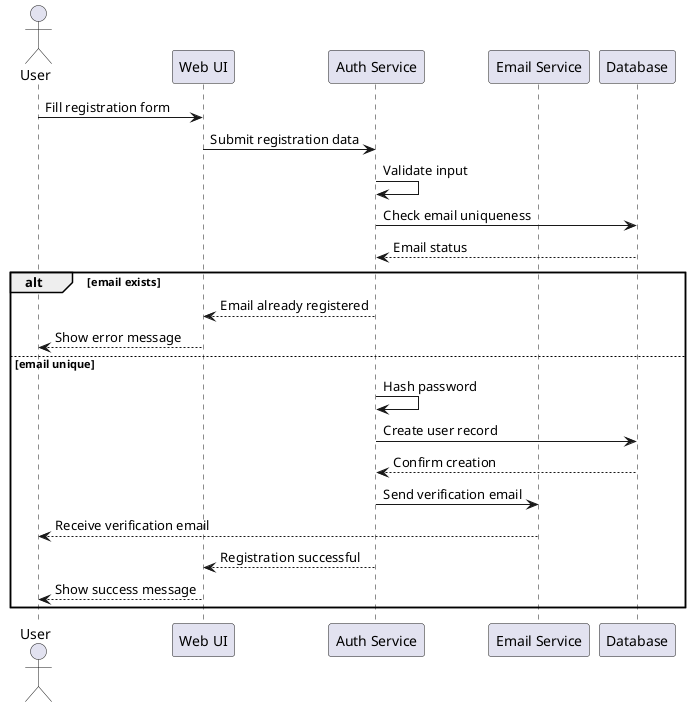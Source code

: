 
@startuml Registration
actor User
participant "Web UI" as UI
participant "Auth Service" as Auth
participant "Email Service" as Email
participant "Database" as DB

User -> UI: Fill registration form
UI -> Auth: Submit registration data
Auth -> Auth: Validate input
Auth -> DB: Check email uniqueness
DB --> Auth: Email status
alt email exists
    Auth --> UI: Email already registered
    UI --> User: Show error message
else email unique
    Auth -> Auth: Hash password
    Auth -> DB: Create user record
    DB --> Auth: Confirm creation
    Auth -> Email: Send verification email
    Email --> User: Receive verification email
    Auth --> UI: Registration successful
    UI --> User: Show success message
end
@enduml

@startuml RiskAssessment
actor User
participant "Web UI" as UI
participant "Health Service" as Health
participant "Risk Engine" as Risk
participant "Database" as DB

User -> UI: Input health data
UI -> Health: Submit metrics
Health -> Health: Validate data
Health -> DB: Store metrics
DB --> Health: Confirm storage
Health -> Risk: Calculate risk
Risk -> Risk: Apply algorithms
Risk -> DB: Store results
DB --> Risk: Confirm storage
Risk --> Health: Return assessment
Health --> UI: Display results
UI --> User: Show risk score
@enduml

@startuml DocumentProcessing
actor User
participant "Web UI" as UI
participant "Document Service" as Doc
participant "Health Service" as Health
participant "Database" as DB

User -> UI: Upload document
UI -> Doc: Send document
Doc -> Doc: Extract data
Doc -> Health: Process metrics
Health -> DB: Store data
DB --> Health: Confirm storage
Health --> UI: Update display
UI --> User: Show results
@enduml

@startuml HealthData
actor User
participant "Web UI" as UI
participant "Health Service" as Health
participant "Analytics" as Analytics
participant "Database" as DB

User -> UI: View health data
UI -> Health: Request data
Health -> DB: Fetch records
DB --> Health: Return data
Health -> Analytics: Process trends
Analytics --> Health: Return insights
Health --> UI: Display dashboard
UI --> User: Show health status
@enduml
